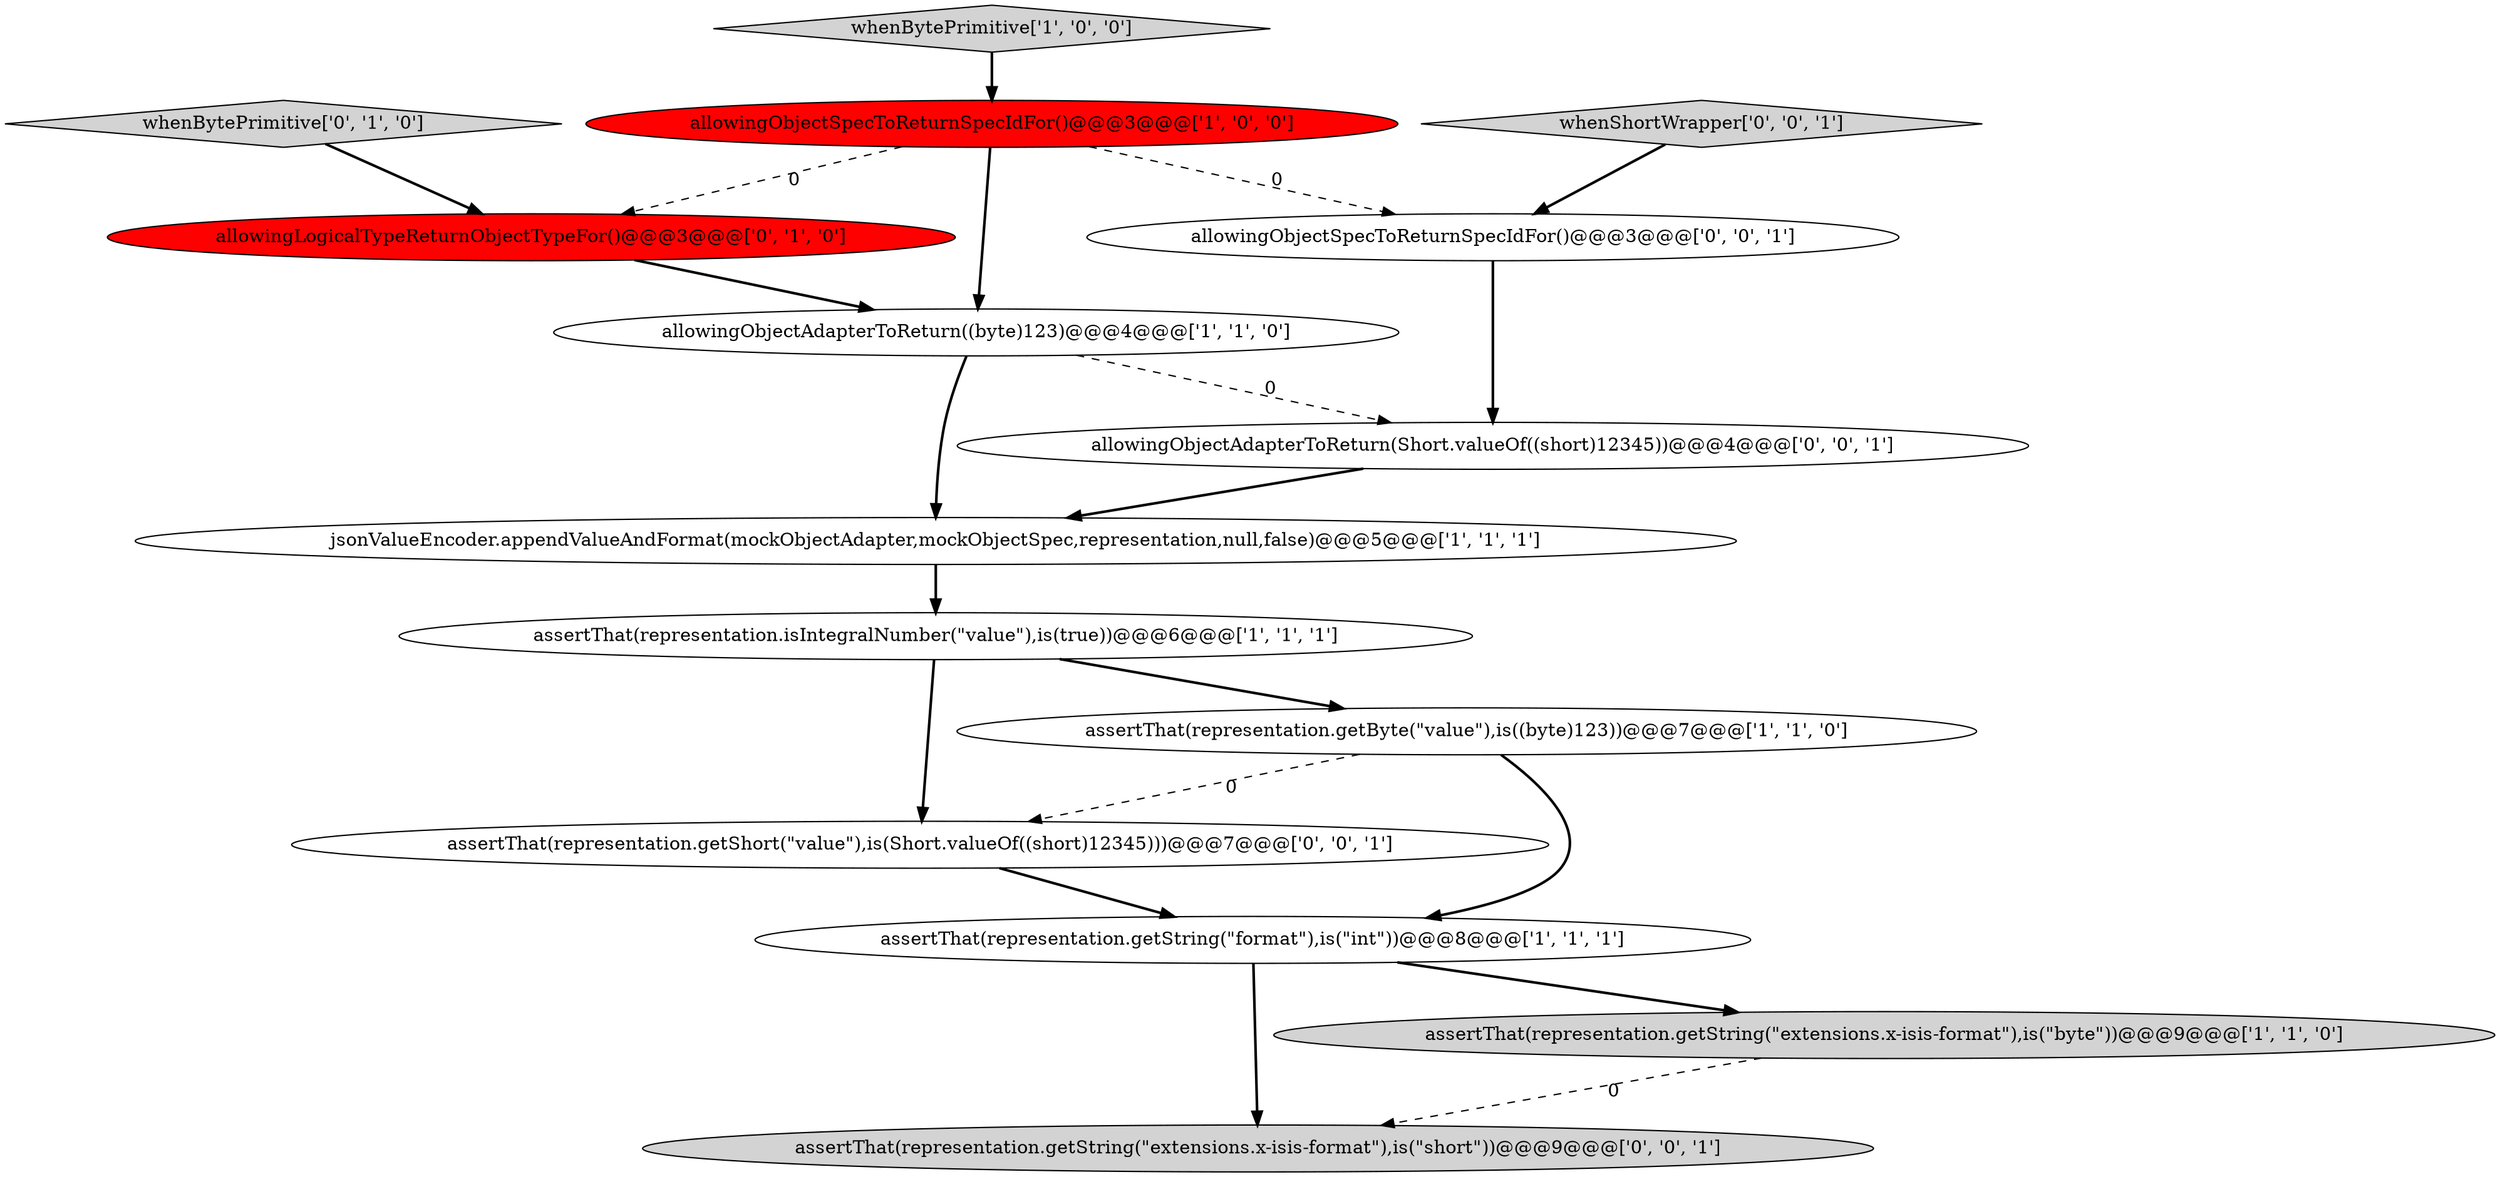 digraph {
6 [style = filled, label = "assertThat(representation.getString(\"format\"),is(\"int\"))@@@8@@@['1', '1', '1']", fillcolor = white, shape = ellipse image = "AAA0AAABBB1BBB"];
0 [style = filled, label = "assertThat(representation.isIntegralNumber(\"value\"),is(true))@@@6@@@['1', '1', '1']", fillcolor = white, shape = ellipse image = "AAA0AAABBB1BBB"];
3 [style = filled, label = "whenBytePrimitive['1', '0', '0']", fillcolor = lightgray, shape = diamond image = "AAA0AAABBB1BBB"];
8 [style = filled, label = "whenBytePrimitive['0', '1', '0']", fillcolor = lightgray, shape = diamond image = "AAA0AAABBB2BBB"];
14 [style = filled, label = "whenShortWrapper['0', '0', '1']", fillcolor = lightgray, shape = diamond image = "AAA0AAABBB3BBB"];
5 [style = filled, label = "allowingObjectSpecToReturnSpecIdFor()@@@3@@@['1', '0', '0']", fillcolor = red, shape = ellipse image = "AAA1AAABBB1BBB"];
2 [style = filled, label = "assertThat(representation.getString(\"extensions.x-isis-format\"),is(\"byte\"))@@@9@@@['1', '1', '0']", fillcolor = lightgray, shape = ellipse image = "AAA0AAABBB1BBB"];
7 [style = filled, label = "allowingObjectAdapterToReturn((byte)123)@@@4@@@['1', '1', '0']", fillcolor = white, shape = ellipse image = "AAA0AAABBB1BBB"];
9 [style = filled, label = "allowingLogicalTypeReturnObjectTypeFor()@@@3@@@['0', '1', '0']", fillcolor = red, shape = ellipse image = "AAA1AAABBB2BBB"];
11 [style = filled, label = "assertThat(representation.getShort(\"value\"),is(Short.valueOf((short)12345)))@@@7@@@['0', '0', '1']", fillcolor = white, shape = ellipse image = "AAA0AAABBB3BBB"];
12 [style = filled, label = "assertThat(representation.getString(\"extensions.x-isis-format\"),is(\"short\"))@@@9@@@['0', '0', '1']", fillcolor = lightgray, shape = ellipse image = "AAA0AAABBB3BBB"];
1 [style = filled, label = "assertThat(representation.getByte(\"value\"),is((byte)123))@@@7@@@['1', '1', '0']", fillcolor = white, shape = ellipse image = "AAA0AAABBB1BBB"];
10 [style = filled, label = "allowingObjectSpecToReturnSpecIdFor()@@@3@@@['0', '0', '1']", fillcolor = white, shape = ellipse image = "AAA0AAABBB3BBB"];
4 [style = filled, label = "jsonValueEncoder.appendValueAndFormat(mockObjectAdapter,mockObjectSpec,representation,null,false)@@@5@@@['1', '1', '1']", fillcolor = white, shape = ellipse image = "AAA0AAABBB1BBB"];
13 [style = filled, label = "allowingObjectAdapterToReturn(Short.valueOf((short)12345))@@@4@@@['0', '0', '1']", fillcolor = white, shape = ellipse image = "AAA0AAABBB3BBB"];
5->7 [style = bold, label=""];
0->11 [style = bold, label=""];
11->6 [style = bold, label=""];
14->10 [style = bold, label=""];
3->5 [style = bold, label=""];
5->9 [style = dashed, label="0"];
1->6 [style = bold, label=""];
2->12 [style = dashed, label="0"];
7->4 [style = bold, label=""];
10->13 [style = bold, label=""];
9->7 [style = bold, label=""];
5->10 [style = dashed, label="0"];
1->11 [style = dashed, label="0"];
0->1 [style = bold, label=""];
13->4 [style = bold, label=""];
4->0 [style = bold, label=""];
7->13 [style = dashed, label="0"];
8->9 [style = bold, label=""];
6->2 [style = bold, label=""];
6->12 [style = bold, label=""];
}
